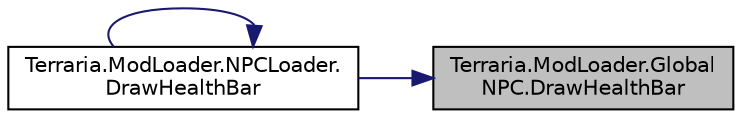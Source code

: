 digraph "Terraria.ModLoader.GlobalNPC.DrawHealthBar"
{
 // LATEX_PDF_SIZE
  edge [fontname="Helvetica",fontsize="10",labelfontname="Helvetica",labelfontsize="10"];
  node [fontname="Helvetica",fontsize="10",shape=record];
  rankdir="RL";
  Node1 [label="Terraria.ModLoader.Global\lNPC.DrawHealthBar",height=0.2,width=0.4,color="black", fillcolor="grey75", style="filled", fontcolor="black",tooltip="Allows you to control how the health bar for the given NPC is drawn. The hbPosition parameter is the ..."];
  Node1 -> Node2 [dir="back",color="midnightblue",fontsize="10",style="solid",fontname="Helvetica"];
  Node2 [label="Terraria.ModLoader.NPCLoader.\lDrawHealthBar",height=0.2,width=0.4,color="black", fillcolor="white", style="filled",URL="$class_terraria_1_1_mod_loader_1_1_n_p_c_loader.html#aa4afa26b4eff5da6e0bfa5ba3498c46a",tooltip=" "];
  Node2 -> Node2 [dir="back",color="midnightblue",fontsize="10",style="solid",fontname="Helvetica"];
}
